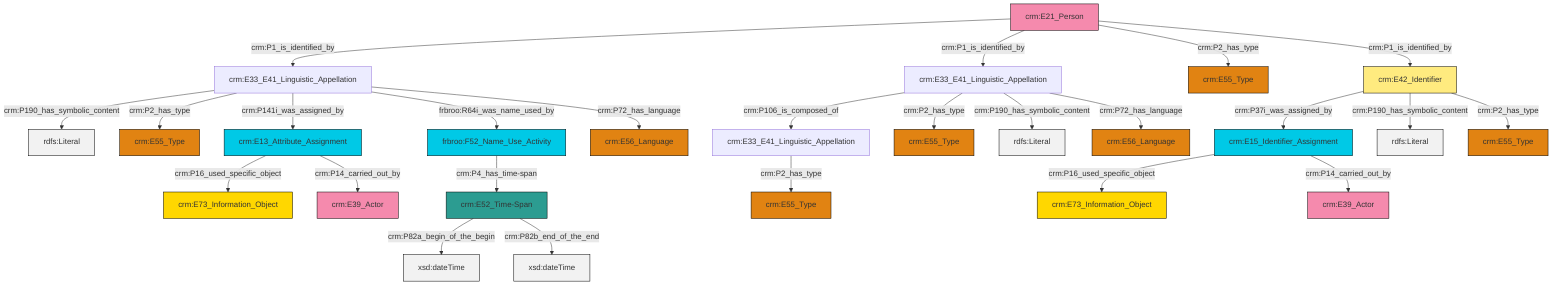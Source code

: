 graph TD
classDef Literal fill:#f2f2f2,stroke:#000000;
classDef CRM_Entity fill:#FFFFFF,stroke:#000000;
classDef Temporal_Entity fill:#00C9E6, stroke:#000000;
classDef Type fill:#E18312, stroke:#000000;
classDef Time-Span fill:#2C9C91, stroke:#000000;
classDef Appellation fill:#FFEB7F, stroke:#000000;
classDef Place fill:#008836, stroke:#000000;
classDef Persistent_Item fill:#B266B2, stroke:#000000;
classDef Conceptual_Object fill:#FFD700, stroke:#000000;
classDef Physical_Thing fill:#D2B48C, stroke:#000000;
classDef Actor fill:#f58aad, stroke:#000000;
classDef PC_Classes fill:#4ce600, stroke:#000000;
classDef Multi fill:#cccccc,stroke:#000000;

0["crm:E42_Identifier"]:::Appellation -->|crm:P37i_was_assigned_by| 1["crm:E15_Identifier_Assignment"]:::Temporal_Entity
4["crm:E33_E41_Linguistic_Appellation"]:::Default -->|crm:P106_is_composed_of| 5["crm:E33_E41_Linguistic_Appellation"]:::Default
4["crm:E33_E41_Linguistic_Appellation"]:::Default -->|crm:P2_has_type| 6["crm:E55_Type"]:::Type
7["crm:E13_Attribute_Assignment"]:::Temporal_Entity -->|crm:P16_used_specific_object| 8["crm:E73_Information_Object"]:::Conceptual_Object
10["crm:E21_Person"]:::Actor -->|crm:P1_is_identified_by| 11["crm:E33_E41_Linguistic_Appellation"]:::Default
1["crm:E15_Identifier_Assignment"]:::Temporal_Entity -->|crm:P16_used_specific_object| 2["crm:E73_Information_Object"]:::Conceptual_Object
11["crm:E33_E41_Linguistic_Appellation"]:::Default -->|crm:P190_has_symbolic_content| 14[rdfs:Literal]:::Literal
11["crm:E33_E41_Linguistic_Appellation"]:::Default -->|crm:P2_has_type| 16["crm:E55_Type"]:::Type
0["crm:E42_Identifier"]:::Appellation -->|crm:P190_has_symbolic_content| 18[rdfs:Literal]:::Literal
11["crm:E33_E41_Linguistic_Appellation"]:::Default -->|crm:P141i_was_assigned_by| 7["crm:E13_Attribute_Assignment"]:::Temporal_Entity
0["crm:E42_Identifier"]:::Appellation -->|crm:P2_has_type| 24["crm:E55_Type"]:::Type
11["crm:E33_E41_Linguistic_Appellation"]:::Default -->|frbroo:R64i_was_name_used_by| 25["frbroo:F52_Name_Use_Activity"]:::Temporal_Entity
11["crm:E33_E41_Linguistic_Appellation"]:::Default -->|crm:P72_has_language| 27["crm:E56_Language"]:::Type
7["crm:E13_Attribute_Assignment"]:::Temporal_Entity -->|crm:P14_carried_out_by| 21["crm:E39_Actor"]:::Actor
4["crm:E33_E41_Linguistic_Appellation"]:::Default -->|crm:P190_has_symbolic_content| 36[rdfs:Literal]:::Literal
37["crm:E52_Time-Span"]:::Time-Span -->|crm:P82a_begin_of_the_begin| 38[xsd:dateTime]:::Literal
1["crm:E15_Identifier_Assignment"]:::Temporal_Entity -->|crm:P14_carried_out_by| 12["crm:E39_Actor"]:::Actor
10["crm:E21_Person"]:::Actor -->|crm:P1_is_identified_by| 4["crm:E33_E41_Linguistic_Appellation"]:::Default
10["crm:E21_Person"]:::Actor -->|crm:P2_has_type| 39["crm:E55_Type"]:::Type
10["crm:E21_Person"]:::Actor -->|crm:P1_is_identified_by| 0["crm:E42_Identifier"]:::Appellation
4["crm:E33_E41_Linguistic_Appellation"]:::Default -->|crm:P72_has_language| 29["crm:E56_Language"]:::Type
25["frbroo:F52_Name_Use_Activity"]:::Temporal_Entity -->|crm:P4_has_time-span| 37["crm:E52_Time-Span"]:::Time-Span
5["crm:E33_E41_Linguistic_Appellation"]:::Default -->|crm:P2_has_type| 34["crm:E55_Type"]:::Type
37["crm:E52_Time-Span"]:::Time-Span -->|crm:P82b_end_of_the_end| 46[xsd:dateTime]:::Literal